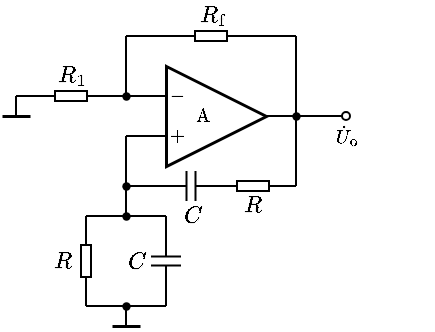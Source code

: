 <mxfile version="20.7.4" type="device"><diagram id="Fo1MZm2neYlu_NJdYs7B" name="第 1 页"><mxGraphModel dx="376" dy="252" grid="1" gridSize="5" guides="1" tooltips="1" connect="1" arrows="1" fold="1" page="1" pageScale="1" pageWidth="827" pageHeight="1169" math="1" shadow="0"><root><mxCell id="0"/><mxCell id="1" parent="0"/><mxCell id="XhBD2scCNB9_w0kGb37Q-1" value="\(\text{A}\) 　&amp;nbsp;" style="triangle;whiteSpace=wrap;html=1;strokeWidth=1.5;connectable=0;allowArrows=0;fontSize=8;" parent="1" vertex="1"><mxGeometry x="155" y="160" width="50" height="50" as="geometry"/></mxCell><mxCell id="XhBD2scCNB9_w0kGb37Q-2" value="" style="endArrow=none;html=1;rounded=0;exitX=0;exitY=0.5;exitDx=0;exitDy=0;exitPerimeter=0;" parent="1" source="XhBD2scCNB9_w0kGb37Q-28" edge="1"><mxGeometry width="50" height="50" relative="1" as="geometry"><mxPoint x="125" y="175" as="sourcePoint"/><mxPoint x="155" y="175" as="targetPoint"/></mxGeometry></mxCell><mxCell id="XhBD2scCNB9_w0kGb37Q-3" value="" style="endArrow=none;html=1;rounded=0;" parent="1" edge="1"><mxGeometry width="50" height="50" relative="1" as="geometry"><mxPoint x="135" y="195" as="sourcePoint"/><mxPoint x="155" y="195" as="targetPoint"/></mxGeometry></mxCell><mxCell id="XhBD2scCNB9_w0kGb37Q-4" value="$$-$$" style="text;html=1;resizable=1;autosize=1;align=center;verticalAlign=middle;points=[];fillColor=none;strokeColor=none;rounded=0;movable=1;rotatable=1;deletable=1;editable=1;connectable=0;fontSize=8;" parent="1" vertex="1"><mxGeometry x="155" y="170" width="10" height="10" as="geometry"/></mxCell><mxCell id="XhBD2scCNB9_w0kGb37Q-5" value="$$+$$" style="text;html=1;resizable=1;autosize=1;align=center;verticalAlign=middle;points=[];fillColor=none;strokeColor=none;rounded=0;movable=1;rotatable=1;deletable=1;editable=1;connectable=0;fontSize=8;" parent="1" vertex="1"><mxGeometry x="155" y="190" width="10" height="10" as="geometry"/></mxCell><mxCell id="XhBD2scCNB9_w0kGb37Q-6" value="" style="endArrow=none;html=1;rounded=0;fontSize=8;" parent="1" edge="1"><mxGeometry width="50" height="50" relative="1" as="geometry"><mxPoint x="205" y="185" as="sourcePoint"/><mxPoint x="220" y="185" as="targetPoint"/></mxGeometry></mxCell><mxCell id="XhBD2scCNB9_w0kGb37Q-10" value="$$R_\mathrm{f}$$" style="text;html=1;resizable=1;autosize=1;align=center;verticalAlign=middle;points=[];fillColor=none;strokeColor=none;rounded=0;fontSize=10;movable=1;rotatable=1;deletable=1;editable=1;connectable=0;allowArrows=0;" parent="1" vertex="1"><mxGeometry x="167.5" y="127.5" width="20" height="15" as="geometry"/></mxCell><mxCell id="XhBD2scCNB9_w0kGb37Q-11" value="" style="endArrow=none;html=1;rounded=0;fontSize=10;startSize=4;endSize=4;entryX=1;entryY=0.5;entryDx=0;entryDy=0;entryPerimeter=0;" parent="1" target="XhBD2scCNB9_w0kGb37Q-12" edge="1"><mxGeometry width="50" height="50" relative="1" as="geometry"><mxPoint x="135" y="145" as="sourcePoint"/><mxPoint x="414.5" y="65.5" as="targetPoint"/></mxGeometry></mxCell><mxCell id="XhBD2scCNB9_w0kGb37Q-12" value="" style="pointerEvents=1;verticalLabelPosition=bottom;shadow=0;dashed=0;align=center;html=1;verticalAlign=top;shape=mxgraph.electrical.resistors.resistor_1;fontSize=10;direction=west;allowArrows=0;" parent="1" vertex="1"><mxGeometry x="165" y="142.5" width="25" height="5" as="geometry"/></mxCell><mxCell id="XhBD2scCNB9_w0kGb37Q-13" value="" style="endArrow=none;html=1;rounded=0;fontSize=10;startSize=4;endSize=4;exitX=0;exitY=0.5;exitDx=0;exitDy=0;exitPerimeter=0;" parent="1" source="XhBD2scCNB9_w0kGb37Q-12" edge="1"><mxGeometry width="50" height="50" relative="1" as="geometry"><mxPoint x="307" y="50.5" as="sourcePoint"/><mxPoint x="220" y="145" as="targetPoint"/></mxGeometry></mxCell><mxCell id="XhBD2scCNB9_w0kGb37Q-24" value="" style="endArrow=none;html=1;rounded=0;fontSize=8;" parent="1" edge="1"><mxGeometry width="50" height="50" relative="1" as="geometry"><mxPoint x="220" y="185" as="sourcePoint"/><mxPoint x="220" y="145" as="targetPoint"/></mxGeometry></mxCell><mxCell id="XhBD2scCNB9_w0kGb37Q-25" value="" style="endArrow=none;html=1;rounded=0;fontSize=8;" parent="1" edge="1"><mxGeometry width="50" height="50" relative="1" as="geometry"><mxPoint x="135" y="175" as="sourcePoint"/><mxPoint x="135" y="145" as="targetPoint"/></mxGeometry></mxCell><mxCell id="XhBD2scCNB9_w0kGb37Q-26" value="" style="endArrow=none;html=1;rounded=0;fontSize=8;strokeWidth=1.5;" parent="1" edge="1"><mxGeometry width="50" height="50" relative="1" as="geometry"><mxPoint x="73" y="185" as="sourcePoint"/><mxPoint x="87" y="185" as="targetPoint"/></mxGeometry></mxCell><mxCell id="XhBD2scCNB9_w0kGb37Q-27" value="$$R_1$$" style="text;html=1;resizable=1;autosize=1;align=center;verticalAlign=middle;points=[];fillColor=none;strokeColor=none;rounded=0;fontSize=10;movable=1;rotatable=1;deletable=1;editable=1;connectable=0;allowArrows=0;" parent="1" vertex="1"><mxGeometry x="95" y="160" width="25" height="10" as="geometry"/></mxCell><mxCell id="XhBD2scCNB9_w0kGb37Q-28" value="" style="pointerEvents=1;verticalLabelPosition=bottom;shadow=0;dashed=0;align=center;html=1;verticalAlign=top;shape=mxgraph.electrical.resistors.resistor_1;fontSize=10;direction=west;allowArrows=0;" parent="1" vertex="1"><mxGeometry x="95" y="172.5" width="25" height="5" as="geometry"/></mxCell><mxCell id="XhBD2scCNB9_w0kGb37Q-30" value="" style="endArrow=none;html=1;rounded=0;strokeWidth=1;fontSize=8;startArrow=oval;startFill=0;endSize=4;startSize=4;" parent="1" edge="1"><mxGeometry width="50" height="50" relative="1" as="geometry"><mxPoint x="245" y="185" as="sourcePoint"/><mxPoint x="220" y="185" as="targetPoint"/></mxGeometry></mxCell><mxCell id="XhBD2scCNB9_w0kGb37Q-31" value="" style="shape=waypoint;sketch=0;fillStyle=solid;size=6;pointerEvents=1;points=[];fillColor=none;resizable=1;rotatable=1;perimeter=centerPerimeter;snapToPoint=1;strokeWidth=0.1;fontSize=8;movable=1;deletable=1;editable=1;connectable=0;allowArrows=0;" parent="1" vertex="1"><mxGeometry x="215" y="180" width="10" height="10" as="geometry"/></mxCell><mxCell id="XhBD2scCNB9_w0kGb37Q-33" value="$$\dot{U}_\mathrm{o}$$" style="text;html=1;align=center;verticalAlign=middle;resizable=1;points=[];autosize=1;strokeColor=none;fillColor=none;fontSize=8;movable=1;rotatable=1;deletable=1;editable=1;connectable=1;" parent="1" vertex="1"><mxGeometry x="235" y="185" width="20" height="20" as="geometry"/></mxCell><mxCell id="PMe-l8qBmvfCz_uRoptx-2" value="" style="endArrow=none;html=1;rounded=0;strokeWidth=1;fontSize=8;startSize=4;endSize=4;entryX=1;entryY=0.5;entryDx=0;entryDy=0;entryPerimeter=0;" parent="1" target="XhBD2scCNB9_w0kGb37Q-28" edge="1"><mxGeometry width="50" height="50" relative="1" as="geometry"><mxPoint x="80" y="175" as="sourcePoint"/><mxPoint x="105" y="150" as="targetPoint"/></mxGeometry></mxCell><mxCell id="PMe-l8qBmvfCz_uRoptx-6" value="" style="endArrow=none;html=1;rounded=0;strokeWidth=1;fontSize=8;startSize=4;endSize=4;" parent="1" edge="1"><mxGeometry width="50" height="50" relative="1" as="geometry"><mxPoint x="80" y="185" as="sourcePoint"/><mxPoint x="80" y="175" as="targetPoint"/></mxGeometry></mxCell><mxCell id="PMe-l8qBmvfCz_uRoptx-7" value="" style="shape=waypoint;sketch=0;fillStyle=solid;size=6;pointerEvents=1;points=[];fillColor=none;resizable=1;rotatable=1;perimeter=centerPerimeter;snapToPoint=1;strokeWidth=0.1;fontSize=8;movable=1;deletable=1;editable=1;connectable=1;" parent="1" vertex="1"><mxGeometry x="130" y="170" width="10" height="10" as="geometry"/></mxCell><mxCell id="0Kvf_Y4JNW3hgYhIZFWd-1" value="" style="endArrow=none;html=1;rounded=0;fontSize=10;startSize=2;endSize=2;" edge="1" parent="1"><mxGeometry width="50" height="50" relative="1" as="geometry"><mxPoint x="135" y="235" as="sourcePoint"/><mxPoint x="135" y="195" as="targetPoint"/></mxGeometry></mxCell><mxCell id="0Kvf_Y4JNW3hgYhIZFWd-2" value="" style="endArrow=none;html=1;rounded=0;" edge="1" parent="1"><mxGeometry width="50" height="50" relative="1" as="geometry"><mxPoint x="115" y="235" as="sourcePoint"/><mxPoint x="155" y="235" as="targetPoint"/></mxGeometry></mxCell><mxCell id="0Kvf_Y4JNW3hgYhIZFWd-5" value="" style="shape=waypoint;sketch=0;fillStyle=solid;size=6;pointerEvents=1;points=[];fillColor=none;resizable=1;rotatable=1;perimeter=centerPerimeter;snapToPoint=1;strokeWidth=0.1;movable=1;deletable=1;editable=1;connectable=0;allowArrows=0;" vertex="1" parent="1"><mxGeometry x="130" y="230" width="10" height="10" as="geometry"/></mxCell><mxCell id="0Kvf_Y4JNW3hgYhIZFWd-6" value="" style="endArrow=none;html=1;rounded=0;fontSize=10;startSize=2;endSize=2;exitX=0;exitY=0.5;exitDx=0;exitDy=0;exitPerimeter=0;" edge="1" parent="1" source="0Kvf_Y4JNW3hgYhIZFWd-8"><mxGeometry width="50" height="50" relative="1" as="geometry"><mxPoint x="115" y="282" as="sourcePoint"/><mxPoint x="115" y="280" as="targetPoint"/></mxGeometry></mxCell><mxCell id="0Kvf_Y4JNW3hgYhIZFWd-7" value="$$R$$" style="text;html=1;resizable=1;autosize=1;align=center;verticalAlign=middle;points=[];fillColor=none;strokeColor=none;rounded=0;fontSize=10;movable=1;rotatable=1;deletable=1;editable=1;connectable=0;allowArrows=0;" vertex="1" parent="1"><mxGeometry x="95" y="250" width="15" height="15" as="geometry"/></mxCell><mxCell id="0Kvf_Y4JNW3hgYhIZFWd-8" value="" style="pointerEvents=1;verticalLabelPosition=bottom;shadow=0;dashed=0;align=center;html=1;verticalAlign=top;shape=mxgraph.electrical.resistors.resistor_1;fontSize=10;direction=north;allowArrows=0;" vertex="1" parent="1"><mxGeometry x="112.5" y="245" width="5" height="25" as="geometry"/></mxCell><mxCell id="0Kvf_Y4JNW3hgYhIZFWd-9" value="" style="endArrow=none;html=1;rounded=0;exitX=1;exitY=0.5;exitDx=0;exitDy=0;exitPerimeter=0;" edge="1" parent="1" source="0Kvf_Y4JNW3hgYhIZFWd-8"><mxGeometry width="50" height="50" relative="1" as="geometry"><mxPoint x="95" y="255" as="sourcePoint"/><mxPoint x="115" y="235" as="targetPoint"/></mxGeometry></mxCell><mxCell id="0Kvf_Y4JNW3hgYhIZFWd-10" value="" style="pointerEvents=1;verticalLabelPosition=bottom;shadow=0;dashed=0;align=center;html=1;verticalAlign=top;shape=mxgraph.electrical.capacitors.capacitor_1;direction=south;connectable=0;allowArrows=0;recursiveResize=1;" vertex="1" parent="1"><mxGeometry x="147.5" y="235" width="15" height="45" as="geometry"/></mxCell><mxCell id="0Kvf_Y4JNW3hgYhIZFWd-11" value="$$C$$" style="text;html=1;align=center;verticalAlign=middle;resizable=1;points=[];autosize=1;strokeColor=none;fillColor=none;fontSize=10;movable=1;rotatable=1;deletable=1;editable=1;connectable=0;allowArrows=0;" vertex="1" parent="1"><mxGeometry x="135" y="250" width="10" height="15" as="geometry"/></mxCell><mxCell id="0Kvf_Y4JNW3hgYhIZFWd-18" value="" style="endArrow=none;html=1;rounded=0;entryX=1;entryY=0.5;entryDx=0;entryDy=0;entryPerimeter=0;" edge="1" parent="1" target="0Kvf_Y4JNW3hgYhIZFWd-19"><mxGeometry width="50" height="50" relative="1" as="geometry"><mxPoint x="135" y="220" as="sourcePoint"/><mxPoint x="150" y="220" as="targetPoint"/></mxGeometry></mxCell><mxCell id="0Kvf_Y4JNW3hgYhIZFWd-19" value="" style="pointerEvents=1;verticalLabelPosition=bottom;shadow=0;dashed=0;align=center;html=1;verticalAlign=top;shape=mxgraph.electrical.capacitors.capacitor_1;direction=west;connectable=1;allowArrows=0;recursiveResize=1;" vertex="1" parent="1"><mxGeometry x="145" y="212.5" width="45" height="15" as="geometry"/></mxCell><mxCell id="0Kvf_Y4JNW3hgYhIZFWd-21" value="$$C$$" style="text;html=1;align=center;verticalAlign=middle;resizable=1;points=[];autosize=1;strokeColor=none;fillColor=none;fontSize=10;movable=1;rotatable=1;deletable=1;editable=1;connectable=0;allowArrows=0;" vertex="1" parent="1"><mxGeometry x="162.5" y="227.5" width="10" height="15" as="geometry"/></mxCell><mxCell id="0Kvf_Y4JNW3hgYhIZFWd-22" value="" style="pointerEvents=1;verticalLabelPosition=bottom;shadow=0;dashed=0;align=center;html=1;verticalAlign=top;shape=mxgraph.electrical.resistors.resistor_1;fontSize=10;direction=west;allowArrows=0;" vertex="1" parent="1"><mxGeometry x="186" y="217.5" width="25" height="5" as="geometry"/></mxCell><mxCell id="0Kvf_Y4JNW3hgYhIZFWd-23" value="$$R$$" style="text;html=1;resizable=1;autosize=1;align=center;verticalAlign=middle;points=[];fillColor=none;strokeColor=none;rounded=0;fontSize=10;movable=1;rotatable=1;deletable=1;editable=1;connectable=0;allowArrows=0;" vertex="1" parent="1"><mxGeometry x="185" y="222.5" width="25" height="15" as="geometry"/></mxCell><mxCell id="0Kvf_Y4JNW3hgYhIZFWd-24" value="" style="endArrow=none;html=1;rounded=0;exitX=0;exitY=0.5;exitDx=0;exitDy=0;exitPerimeter=0;" edge="1" parent="1" source="0Kvf_Y4JNW3hgYhIZFWd-22"><mxGeometry width="50" height="50" relative="1" as="geometry"><mxPoint x="225" y="275" as="sourcePoint"/><mxPoint x="220" y="220" as="targetPoint"/></mxGeometry></mxCell><mxCell id="0Kvf_Y4JNW3hgYhIZFWd-25" value="" style="endArrow=none;html=1;rounded=0;" edge="1" parent="1"><mxGeometry width="50" height="50" relative="1" as="geometry"><mxPoint x="220" y="220" as="sourcePoint"/><mxPoint x="220" y="185" as="targetPoint"/></mxGeometry></mxCell><mxCell id="0Kvf_Y4JNW3hgYhIZFWd-26" value="" style="endArrow=none;html=1;rounded=0;" edge="1" parent="1"><mxGeometry width="50" height="50" relative="1" as="geometry"><mxPoint x="115" y="280" as="sourcePoint"/><mxPoint x="155" y="280" as="targetPoint"/></mxGeometry></mxCell><mxCell id="0Kvf_Y4JNW3hgYhIZFWd-27" value="" style="endArrow=none;html=1;rounded=0;fontSize=8;strokeWidth=1.5;" edge="1" parent="1"><mxGeometry width="50" height="50" relative="1" as="geometry"><mxPoint x="128" y="290" as="sourcePoint"/><mxPoint x="142" y="290" as="targetPoint"/></mxGeometry></mxCell><mxCell id="0Kvf_Y4JNW3hgYhIZFWd-28" value="" style="endArrow=none;html=1;rounded=0;strokeWidth=1;fontSize=8;startSize=4;endSize=4;" edge="1" parent="1"><mxGeometry width="50" height="50" relative="1" as="geometry"><mxPoint x="135" y="290" as="sourcePoint"/><mxPoint x="135" y="280" as="targetPoint"/></mxGeometry></mxCell><mxCell id="0Kvf_Y4JNW3hgYhIZFWd-29" value="" style="shape=waypoint;sketch=0;fillStyle=solid;size=6;pointerEvents=1;points=[];fillColor=none;resizable=1;rotatable=1;perimeter=centerPerimeter;snapToPoint=1;strokeWidth=0.1;movable=1;deletable=1;editable=1;connectable=0;allowArrows=0;" vertex="1" parent="1"><mxGeometry x="130" y="275" width="10" height="10" as="geometry"/></mxCell><mxCell id="0Kvf_Y4JNW3hgYhIZFWd-30" value="" style="shape=waypoint;sketch=0;fillStyle=solid;size=6;pointerEvents=1;points=[];fillColor=none;resizable=1;rotatable=1;perimeter=centerPerimeter;snapToPoint=1;strokeWidth=0.1;movable=1;deletable=1;editable=1;connectable=0;allowArrows=0;" vertex="1" parent="1"><mxGeometry x="130" y="215" width="10" height="10" as="geometry"/></mxCell></root></mxGraphModel></diagram></mxfile>